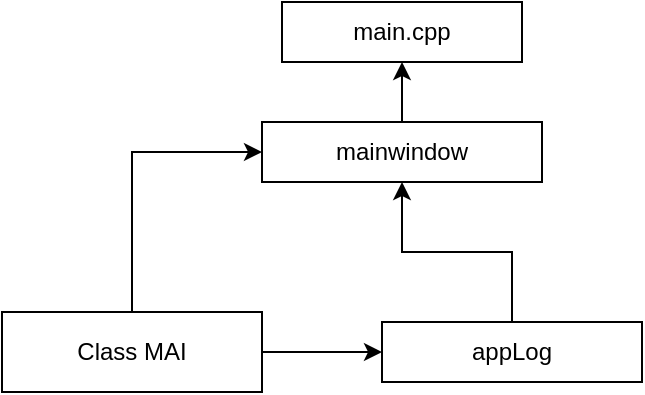 <mxfile version="27.1.4">
  <diagram name="Страница — 1" id="I_3uwjRFkSkE5aLo6ASx">
    <mxGraphModel dx="1426" dy="745" grid="1" gridSize="10" guides="1" tooltips="1" connect="1" arrows="1" fold="1" page="1" pageScale="1" pageWidth="827" pageHeight="1169" math="0" shadow="0">
      <root>
        <mxCell id="0" />
        <mxCell id="1" parent="0" />
        <mxCell id="ED_nQgiWA3ohVb6ihqSP-1" value="main.cpp" style="rounded=0;whiteSpace=wrap;html=1;" parent="1" vertex="1">
          <mxGeometry x="350" y="180" width="120" height="30" as="geometry" />
        </mxCell>
        <mxCell id="ED_nQgiWA3ohVb6ihqSP-3" style="edgeStyle=orthogonalEdgeStyle;rounded=0;orthogonalLoop=1;jettySize=auto;html=1;exitX=0.5;exitY=0;exitDx=0;exitDy=0;entryX=0.5;entryY=1;entryDx=0;entryDy=0;" parent="1" source="ED_nQgiWA3ohVb6ihqSP-2" target="ED_nQgiWA3ohVb6ihqSP-1" edge="1">
          <mxGeometry relative="1" as="geometry" />
        </mxCell>
        <mxCell id="ED_nQgiWA3ohVb6ihqSP-2" value="mainwindow" style="rounded=0;whiteSpace=wrap;html=1;" parent="1" vertex="1">
          <mxGeometry x="340" y="240" width="140" height="30" as="geometry" />
        </mxCell>
        <mxCell id="ED_nQgiWA3ohVb6ihqSP-5" style="edgeStyle=orthogonalEdgeStyle;rounded=0;orthogonalLoop=1;jettySize=auto;html=1;exitX=0.5;exitY=0;exitDx=0;exitDy=0;entryX=0.5;entryY=1;entryDx=0;entryDy=0;" parent="1" source="ED_nQgiWA3ohVb6ihqSP-4" target="ED_nQgiWA3ohVb6ihqSP-2" edge="1">
          <mxGeometry relative="1" as="geometry" />
        </mxCell>
        <mxCell id="ED_nQgiWA3ohVb6ihqSP-4" value="appLog" style="rounded=0;whiteSpace=wrap;html=1;" parent="1" vertex="1">
          <mxGeometry x="400" y="340" width="130" height="30" as="geometry" />
        </mxCell>
        <mxCell id="ED_nQgiWA3ohVb6ihqSP-26" style="edgeStyle=orthogonalEdgeStyle;rounded=0;orthogonalLoop=1;jettySize=auto;html=1;exitX=0.5;exitY=0;exitDx=0;exitDy=0;entryX=0;entryY=0.5;entryDx=0;entryDy=0;" parent="1" source="Xhe72kopF8ojrcQ0fn5T-2" target="ED_nQgiWA3ohVb6ihqSP-2" edge="1">
          <mxGeometry relative="1" as="geometry">
            <mxPoint x="190" y="330" as="sourcePoint" />
          </mxGeometry>
        </mxCell>
        <mxCell id="ED_nQgiWA3ohVb6ihqSP-25" style="edgeStyle=orthogonalEdgeStyle;rounded=0;orthogonalLoop=1;jettySize=auto;html=1;exitX=1;exitY=0.5;exitDx=0;exitDy=0;entryX=0;entryY=0.5;entryDx=0;entryDy=0;" parent="1" source="Xhe72kopF8ojrcQ0fn5T-2" target="ED_nQgiWA3ohVb6ihqSP-4" edge="1">
          <mxGeometry relative="1" as="geometry">
            <mxPoint x="300" y="375" as="sourcePoint" />
          </mxGeometry>
        </mxCell>
        <mxCell id="Xhe72kopF8ojrcQ0fn5T-2" value="Class MAI" style="rounded=0;whiteSpace=wrap;html=1;" vertex="1" parent="1">
          <mxGeometry x="210" y="335" width="130" height="40" as="geometry" />
        </mxCell>
      </root>
    </mxGraphModel>
  </diagram>
</mxfile>
